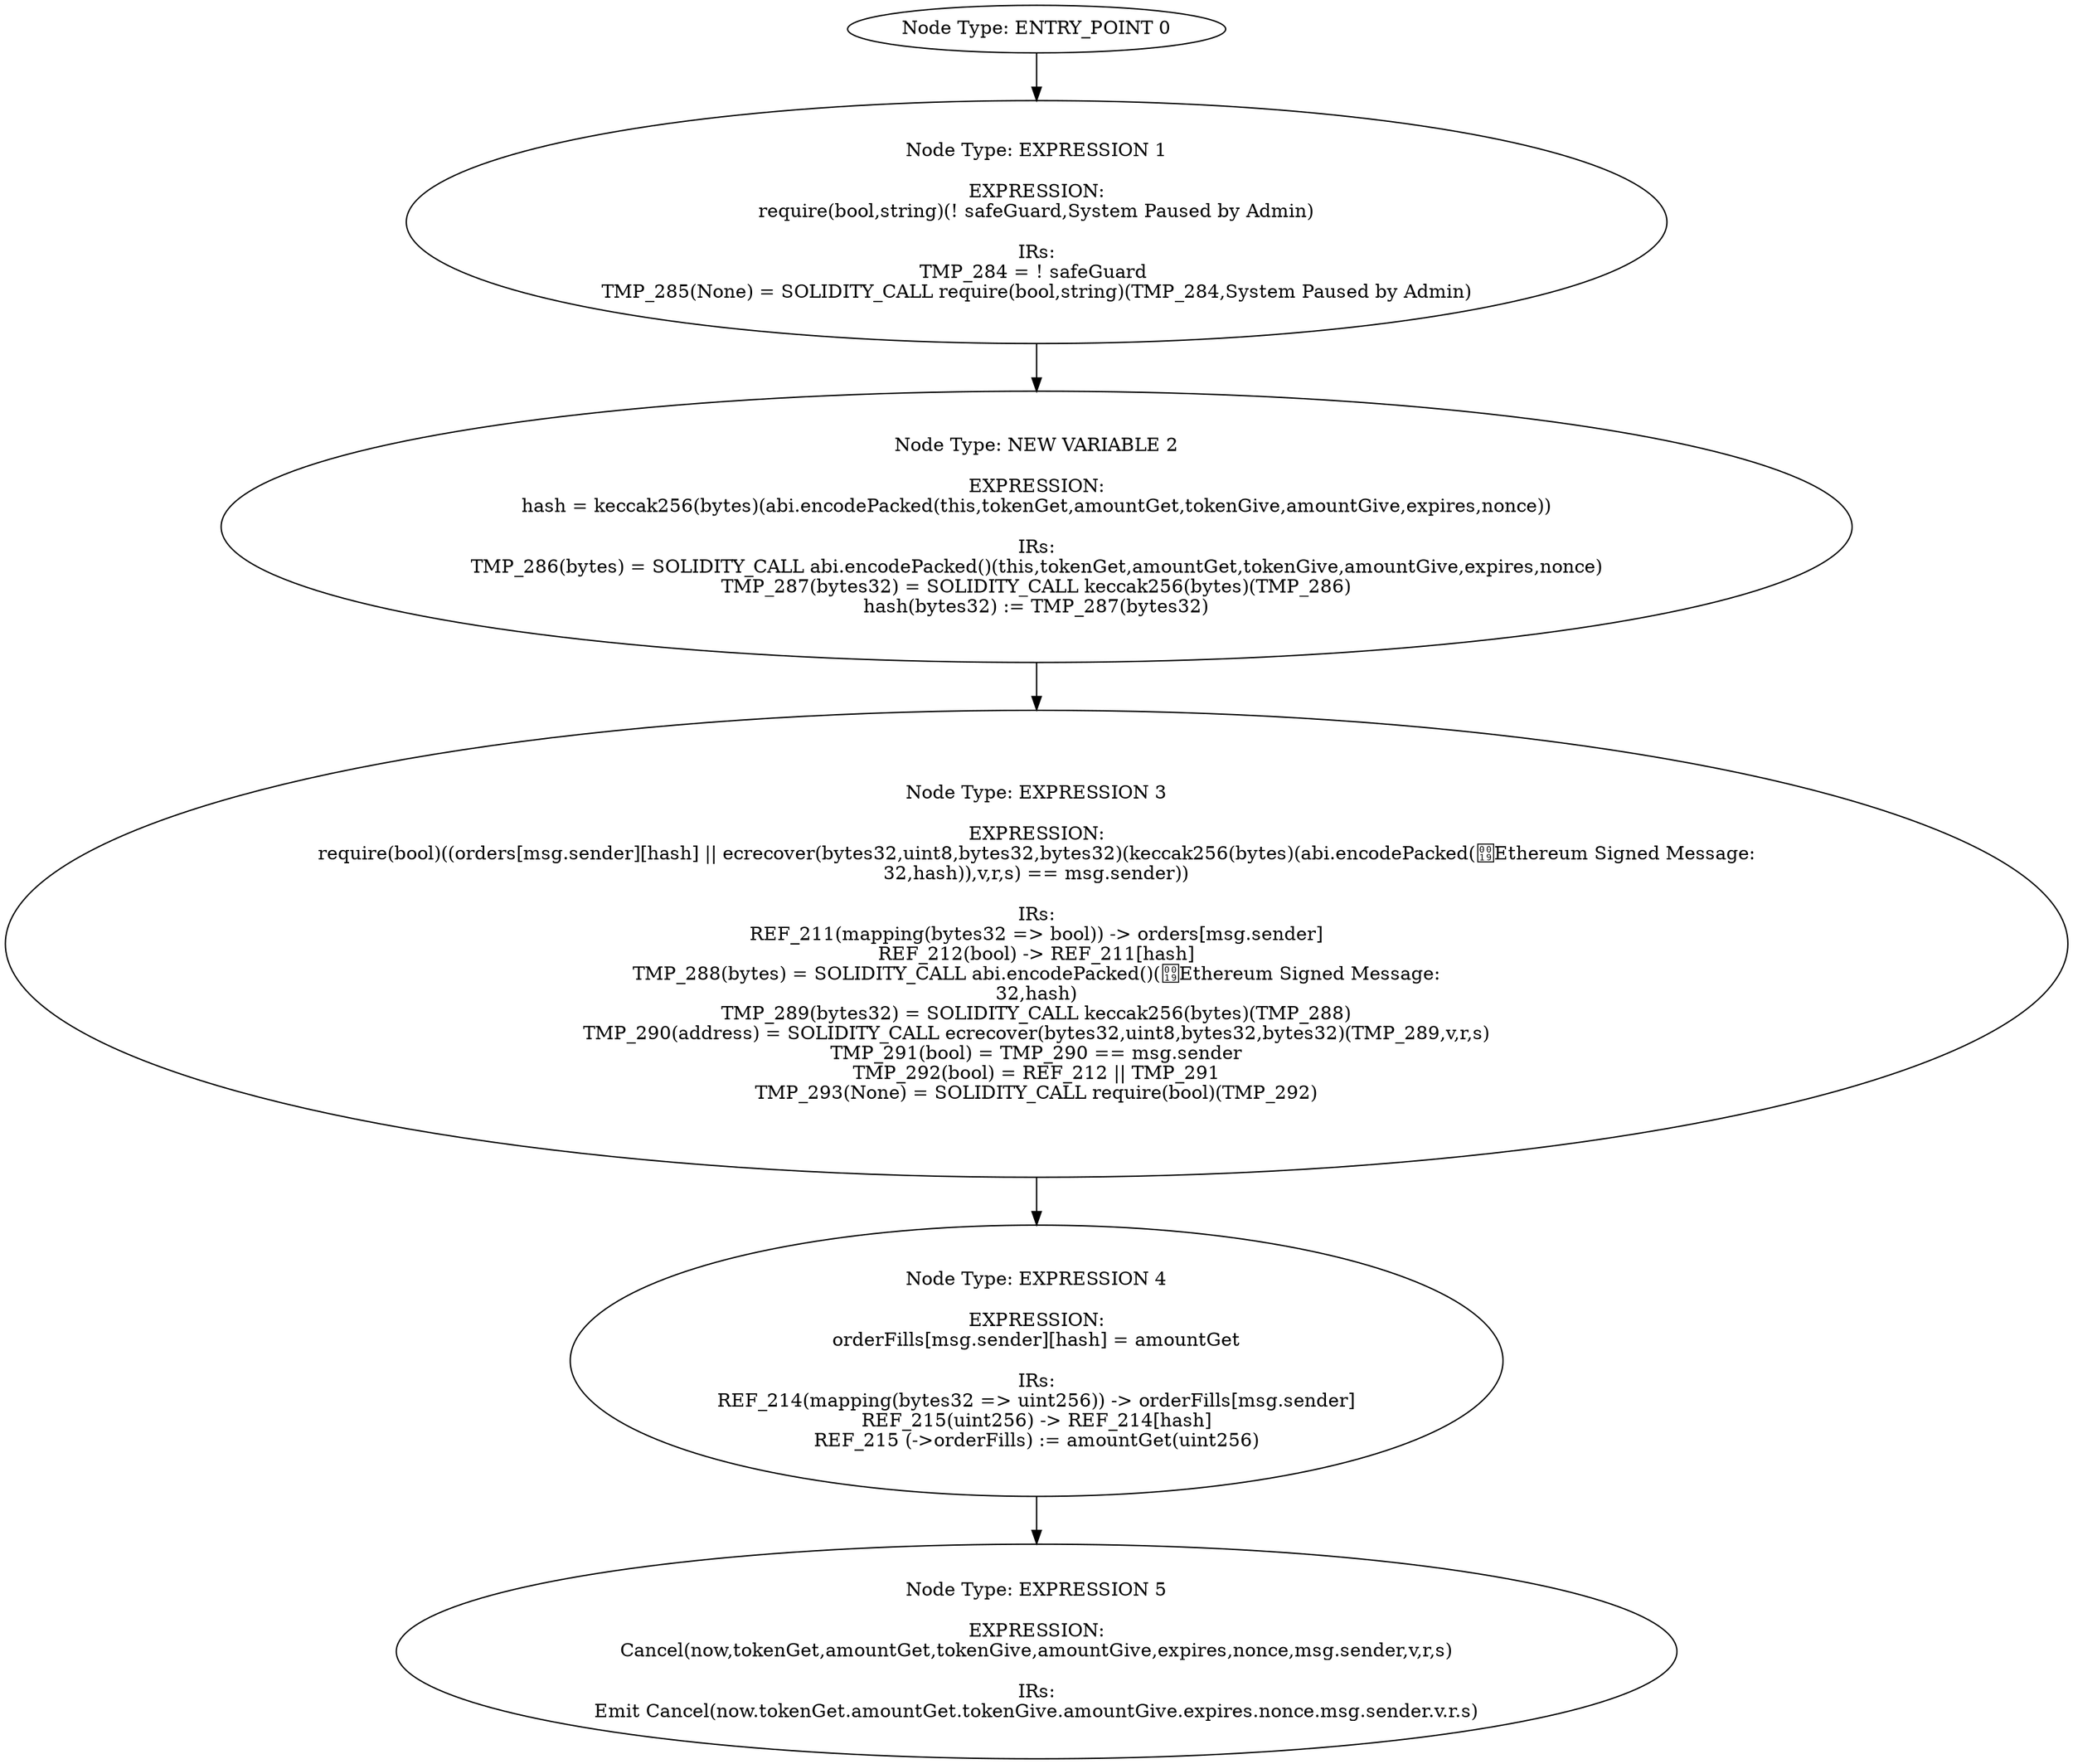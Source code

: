 digraph{
0[label="Node Type: ENTRY_POINT 0
"];
0->1;
1[label="Node Type: EXPRESSION 1

EXPRESSION:
require(bool,string)(! safeGuard,System Paused by Admin)

IRs:
TMP_284 = ! safeGuard 
TMP_285(None) = SOLIDITY_CALL require(bool,string)(TMP_284,System Paused by Admin)"];
1->2;
2[label="Node Type: NEW VARIABLE 2

EXPRESSION:
hash = keccak256(bytes)(abi.encodePacked(this,tokenGet,amountGet,tokenGive,amountGive,expires,nonce))

IRs:
TMP_286(bytes) = SOLIDITY_CALL abi.encodePacked()(this,tokenGet,amountGet,tokenGive,amountGive,expires,nonce)
TMP_287(bytes32) = SOLIDITY_CALL keccak256(bytes)(TMP_286)
hash(bytes32) := TMP_287(bytes32)"];
2->3;
3[label="Node Type: EXPRESSION 3

EXPRESSION:
require(bool)((orders[msg.sender][hash] || ecrecover(bytes32,uint8,bytes32,bytes32)(keccak256(bytes)(abi.encodePacked(Ethereum Signed Message:
32,hash)),v,r,s) == msg.sender))

IRs:
REF_211(mapping(bytes32 => bool)) -> orders[msg.sender]
REF_212(bool) -> REF_211[hash]
TMP_288(bytes) = SOLIDITY_CALL abi.encodePacked()(Ethereum Signed Message:
32,hash)
TMP_289(bytes32) = SOLIDITY_CALL keccak256(bytes)(TMP_288)
TMP_290(address) = SOLIDITY_CALL ecrecover(bytes32,uint8,bytes32,bytes32)(TMP_289,v,r,s)
TMP_291(bool) = TMP_290 == msg.sender
TMP_292(bool) = REF_212 || TMP_291
TMP_293(None) = SOLIDITY_CALL require(bool)(TMP_292)"];
3->4;
4[label="Node Type: EXPRESSION 4

EXPRESSION:
orderFills[msg.sender][hash] = amountGet

IRs:
REF_214(mapping(bytes32 => uint256)) -> orderFills[msg.sender]
REF_215(uint256) -> REF_214[hash]
REF_215 (->orderFills) := amountGet(uint256)"];
4->5;
5[label="Node Type: EXPRESSION 5

EXPRESSION:
Cancel(now,tokenGet,amountGet,tokenGive,amountGive,expires,nonce,msg.sender,v,r,s)

IRs:
Emit Cancel(now.tokenGet.amountGet.tokenGive.amountGive.expires.nonce.msg.sender.v.r.s)"];
}
